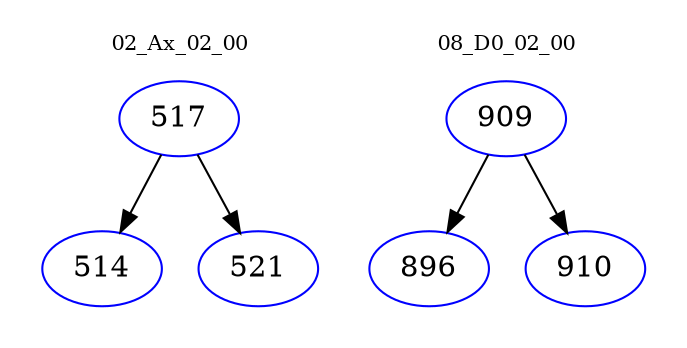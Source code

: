 digraph{
subgraph cluster_0 {
color = white
label = "02_Ax_02_00";
fontsize=10;
T0_517 [label="517", color="blue"]
T0_517 -> T0_514 [color="black"]
T0_514 [label="514", color="blue"]
T0_517 -> T0_521 [color="black"]
T0_521 [label="521", color="blue"]
}
subgraph cluster_1 {
color = white
label = "08_D0_02_00";
fontsize=10;
T1_909 [label="909", color="blue"]
T1_909 -> T1_896 [color="black"]
T1_896 [label="896", color="blue"]
T1_909 -> T1_910 [color="black"]
T1_910 [label="910", color="blue"]
}
}
